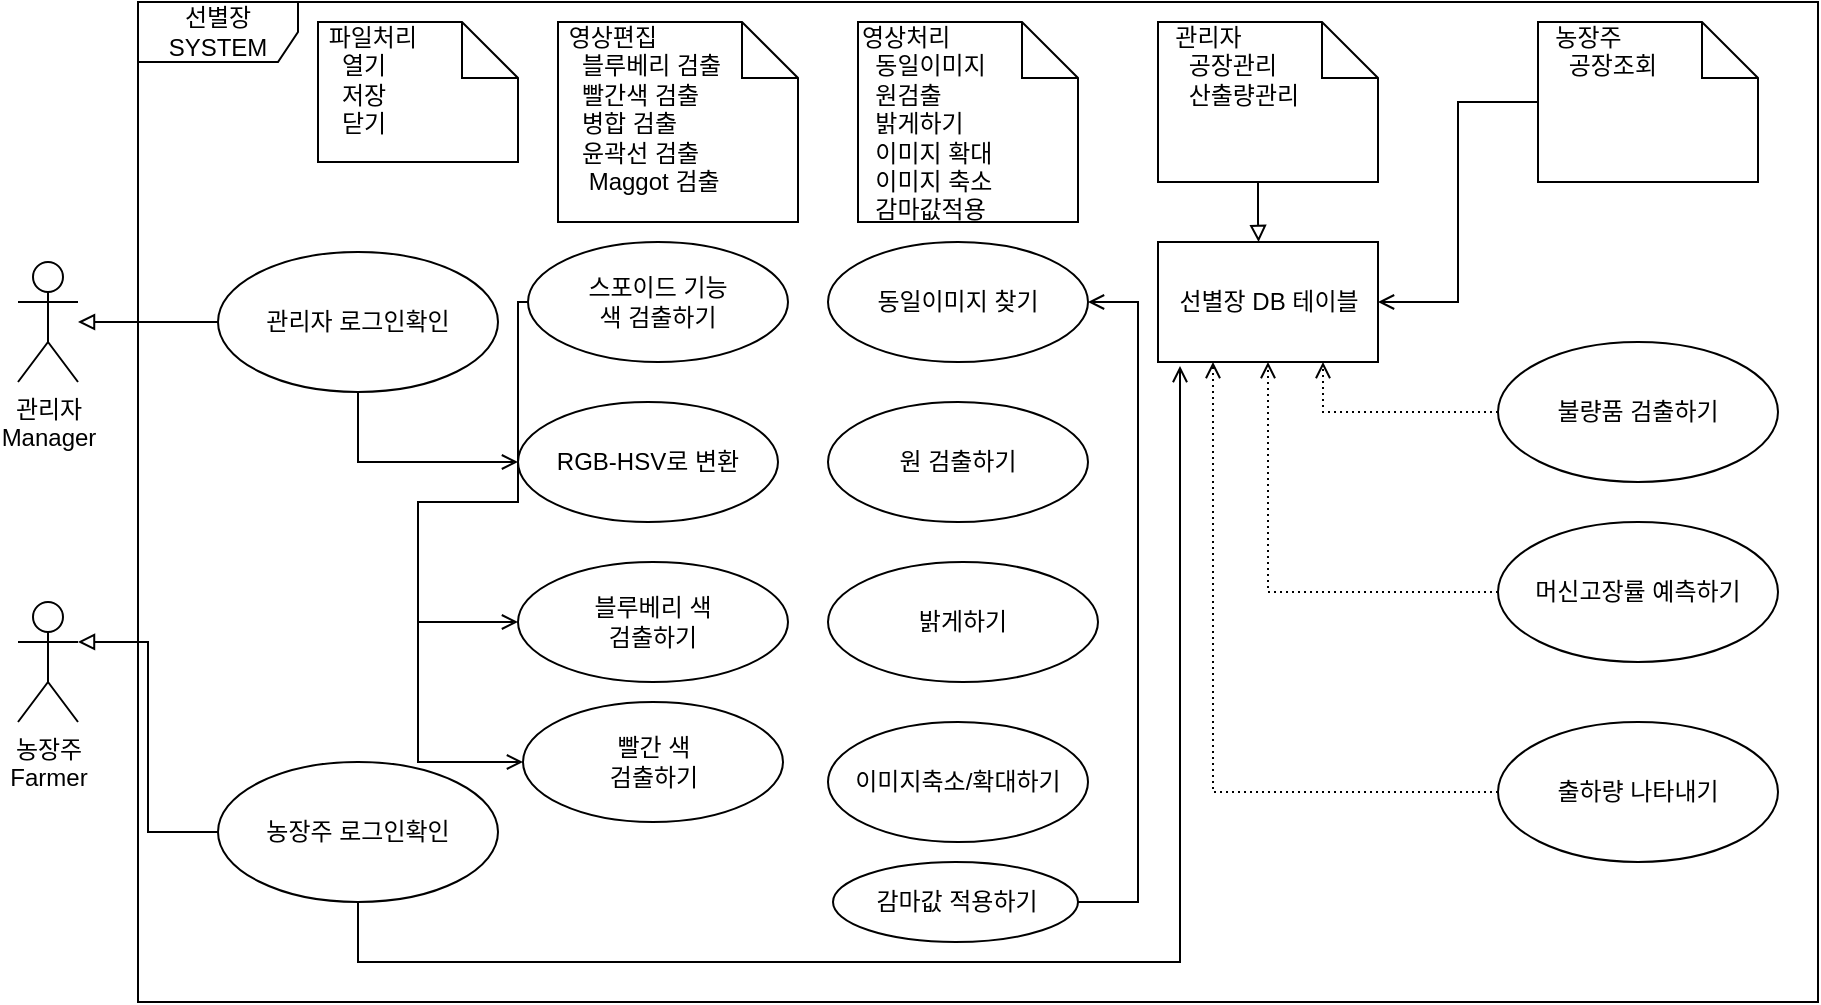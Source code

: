 <mxfile version="13.4.8" type="github">
  <diagram name="Page-1" id="e7e014a7-5840-1c2e-5031-d8a46d1fe8dd">
    <mxGraphModel dx="1038" dy="580" grid="0" gridSize="10" guides="1" tooltips="1" connect="1" arrows="1" fold="1" page="1" pageScale="1" pageWidth="1169" pageHeight="826" background="#ffffff" math="0" shadow="0">
      <root>
        <mxCell id="0" />
        <mxCell id="1" parent="0" />
        <mxCell id="0EXw85Wq1CaKPnBQkr0--65" value="선별장&lt;br&gt;SYSTEM" style="shape=umlFrame;whiteSpace=wrap;html=1;width=80;height=30;" vertex="1" parent="1">
          <mxGeometry x="130" y="10" width="840" height="500" as="geometry" />
        </mxCell>
        <mxCell id="0EXw85Wq1CaKPnBQkr0--41" value="관리자&lt;br&gt;Manager" style="shape=umlActor;verticalLabelPosition=bottom;verticalAlign=top;html=1;outlineConnect=0;" vertex="1" parent="1">
          <mxGeometry x="70" y="140" width="30" height="60" as="geometry" />
        </mxCell>
        <object label="농장주&lt;br&gt;Farmer" 농장주="" id="0EXw85Wq1CaKPnBQkr0--47">
          <mxCell style="shape=umlActor;verticalLabelPosition=bottom;verticalAlign=top;html=1;" vertex="1" parent="1">
            <mxGeometry x="70" y="310" width="30" height="60" as="geometry" />
          </mxCell>
        </object>
        <mxCell id="0EXw85Wq1CaKPnBQkr0--48" value="원 검출하기" style="ellipse;whiteSpace=wrap;html=1;" vertex="1" parent="1">
          <mxGeometry x="475" y="210" width="130" height="60" as="geometry" />
        </mxCell>
        <mxCell id="0EXw85Wq1CaKPnBQkr0--62" value="" style="edgeStyle=orthogonalEdgeStyle;rounded=0;orthogonalLoop=1;jettySize=auto;html=1;startArrow=none;startFill=0;endArrow=block;endFill=0;" edge="1" parent="1" source="0EXw85Wq1CaKPnBQkr0--51" target="0EXw85Wq1CaKPnBQkr0--41">
          <mxGeometry relative="1" as="geometry" />
        </mxCell>
        <mxCell id="0EXw85Wq1CaKPnBQkr0--96" style="edgeStyle=orthogonalEdgeStyle;rounded=0;orthogonalLoop=1;jettySize=auto;html=1;startArrow=none;startFill=0;endArrow=open;endFill=0;exitX=0.5;exitY=1;exitDx=0;exitDy=0;" edge="1" parent="1" source="0EXw85Wq1CaKPnBQkr0--51" target="0EXw85Wq1CaKPnBQkr0--93">
          <mxGeometry relative="1" as="geometry">
            <Array as="points">
              <mxPoint x="240" y="240" />
            </Array>
          </mxGeometry>
        </mxCell>
        <mxCell id="0EXw85Wq1CaKPnBQkr0--51" value="관리자 로그인확인" style="ellipse;whiteSpace=wrap;html=1;" vertex="1" parent="1">
          <mxGeometry x="170" y="135" width="140" height="70" as="geometry" />
        </mxCell>
        <mxCell id="0EXw85Wq1CaKPnBQkr0--52" value="동일이미지 찾기" style="ellipse;whiteSpace=wrap;html=1;" vertex="1" parent="1">
          <mxGeometry x="475" y="130" width="130" height="60" as="geometry" />
        </mxCell>
        <mxCell id="0EXw85Wq1CaKPnBQkr0--89" style="edgeStyle=orthogonalEdgeStyle;rounded=0;orthogonalLoop=1;jettySize=auto;html=1;entryX=1;entryY=0.333;entryDx=0;entryDy=0;entryPerimeter=0;startArrow=none;startFill=0;endArrow=block;endFill=0;" edge="1" parent="1" source="0EXw85Wq1CaKPnBQkr0--53" target="0EXw85Wq1CaKPnBQkr0--47">
          <mxGeometry relative="1" as="geometry" />
        </mxCell>
        <mxCell id="0EXw85Wq1CaKPnBQkr0--90" style="edgeStyle=orthogonalEdgeStyle;rounded=0;orthogonalLoop=1;jettySize=auto;html=1;startArrow=none;startFill=0;endArrow=open;endFill=0;" edge="1" parent="1" source="0EXw85Wq1CaKPnBQkr0--53">
          <mxGeometry relative="1" as="geometry">
            <mxPoint x="651" y="192" as="targetPoint" />
            <Array as="points">
              <mxPoint x="240" y="490" />
              <mxPoint x="651" y="490" />
            </Array>
          </mxGeometry>
        </mxCell>
        <mxCell id="0EXw85Wq1CaKPnBQkr0--53" value="농장주 로그인확인" style="ellipse;whiteSpace=wrap;html=1;" vertex="1" parent="1">
          <mxGeometry x="170" y="390" width="140" height="70" as="geometry" />
        </mxCell>
        <mxCell id="0EXw85Wq1CaKPnBQkr0--54" value="밝게하기" style="ellipse;whiteSpace=wrap;html=1;" vertex="1" parent="1">
          <mxGeometry x="475" y="290" width="135" height="60" as="geometry" />
        </mxCell>
        <mxCell id="0EXw85Wq1CaKPnBQkr0--85" style="edgeStyle=orthogonalEdgeStyle;rounded=0;orthogonalLoop=1;jettySize=auto;html=1;entryX=0.75;entryY=1;entryDx=0;entryDy=0;startArrow=none;startFill=0;endArrow=open;endFill=0;dashed=1;dashPattern=1 2;" edge="1" parent="1" source="0EXw85Wq1CaKPnBQkr0--57" target="0EXw85Wq1CaKPnBQkr0--81">
          <mxGeometry relative="1" as="geometry" />
        </mxCell>
        <mxCell id="0EXw85Wq1CaKPnBQkr0--57" value="불량품 검출하기" style="ellipse;whiteSpace=wrap;html=1;" vertex="1" parent="1">
          <mxGeometry x="810" y="180" width="140" height="70" as="geometry" />
        </mxCell>
        <mxCell id="0EXw85Wq1CaKPnBQkr0--60" style="edgeStyle=orthogonalEdgeStyle;rounded=0;orthogonalLoop=1;jettySize=auto;html=1;startArrow=none;startFill=0;dashed=1;dashPattern=1 2;endArrow=open;endFill=0;" edge="1" parent="1" source="0EXw85Wq1CaKPnBQkr0--58" target="0EXw85Wq1CaKPnBQkr0--81">
          <mxGeometry relative="1" as="geometry">
            <mxPoint x="669.94" y="210" as="targetPoint" />
          </mxGeometry>
        </mxCell>
        <mxCell id="0EXw85Wq1CaKPnBQkr0--58" value="머신고장률 예측하기" style="ellipse;whiteSpace=wrap;html=1;" vertex="1" parent="1">
          <mxGeometry x="810" y="270" width="140" height="70" as="geometry" />
        </mxCell>
        <mxCell id="0EXw85Wq1CaKPnBQkr0--61" value="이미지축소/확대하기" style="ellipse;whiteSpace=wrap;html=1;" vertex="1" parent="1">
          <mxGeometry x="475" y="370" width="130" height="60" as="geometry" />
        </mxCell>
        <mxCell id="0EXw85Wq1CaKPnBQkr0--67" style="edgeStyle=orthogonalEdgeStyle;rounded=0;orthogonalLoop=1;jettySize=auto;html=1;startArrow=none;startFill=0;endArrow=open;endFill=0;dashed=1;dashPattern=1 2;entryX=0.25;entryY=1;entryDx=0;entryDy=0;" edge="1" parent="1" source="0EXw85Wq1CaKPnBQkr0--66" target="0EXw85Wq1CaKPnBQkr0--81">
          <mxGeometry relative="1" as="geometry">
            <mxPoint x="660" y="210" as="targetPoint" />
          </mxGeometry>
        </mxCell>
        <mxCell id="0EXw85Wq1CaKPnBQkr0--66" value="출하량 나타내기" style="ellipse;whiteSpace=wrap;html=1;" vertex="1" parent="1">
          <mxGeometry x="810" y="370" width="140" height="70" as="geometry" />
        </mxCell>
        <mxCell id="0EXw85Wq1CaKPnBQkr0--70" value="&amp;nbsp;파일처리&lt;br&gt;&amp;nbsp; &amp;nbsp;열기&lt;br&gt;&amp;nbsp; &amp;nbsp;저장&lt;br&gt;&amp;nbsp; &amp;nbsp;닫기" style="shape=note;whiteSpace=wrap;html=1;size=28;verticalAlign=top;align=left;spacingTop=-6;" vertex="1" parent="1">
          <mxGeometry x="220" y="20" width="100" height="70" as="geometry" />
        </mxCell>
        <mxCell id="0EXw85Wq1CaKPnBQkr0--71" value="영상처리&lt;br&gt;&amp;nbsp; 동일이미지&lt;br&gt;&amp;nbsp; 원검출&lt;br&gt;&amp;nbsp; 밝게하기&lt;br&gt;&amp;nbsp; 이미지 확대&lt;br&gt;&amp;nbsp; 이미지 축소&lt;br&gt;&amp;nbsp; 감마값적용" style="shape=note;whiteSpace=wrap;html=1;size=28;verticalAlign=top;align=left;spacingTop=-6;" vertex="1" parent="1">
          <mxGeometry x="490" y="20" width="110" height="100" as="geometry" />
        </mxCell>
        <mxCell id="0EXw85Wq1CaKPnBQkr0--84" style="edgeStyle=orthogonalEdgeStyle;rounded=0;orthogonalLoop=1;jettySize=auto;html=1;entryX=0.667;entryY=0.24;entryDx=0;entryDy=0;entryPerimeter=0;startArrow=none;startFill=0;endArrow=block;endFill=0;" edge="1" parent="1" source="0EXw85Wq1CaKPnBQkr0--72" target="0EXw85Wq1CaKPnBQkr0--65">
          <mxGeometry relative="1" as="geometry">
            <Array as="points">
              <mxPoint x="690" y="120" />
              <mxPoint x="690" y="120" />
            </Array>
          </mxGeometry>
        </mxCell>
        <mxCell id="0EXw85Wq1CaKPnBQkr0--72" value="&amp;nbsp; 관리자&lt;br&gt;&amp;nbsp; &amp;nbsp; 공장관리&lt;br&gt;&amp;nbsp; &amp;nbsp; 산출량관리" style="shape=note;whiteSpace=wrap;html=1;size=28;verticalAlign=top;align=left;spacingTop=-6;" vertex="1" parent="1">
          <mxGeometry x="640" y="20" width="110" height="80" as="geometry" />
        </mxCell>
        <mxCell id="0EXw85Wq1CaKPnBQkr0--75" style="edgeStyle=orthogonalEdgeStyle;rounded=0;orthogonalLoop=1;jettySize=auto;html=1;entryX=1;entryY=0.5;entryDx=0;entryDy=0;startArrow=none;startFill=0;endArrow=open;endFill=0;" edge="1" parent="1" source="0EXw85Wq1CaKPnBQkr0--73" target="0EXw85Wq1CaKPnBQkr0--81">
          <mxGeometry relative="1" as="geometry">
            <mxPoint x="730" y="175" as="targetPoint" />
          </mxGeometry>
        </mxCell>
        <mxCell id="0EXw85Wq1CaKPnBQkr0--73" value="&amp;nbsp; 농장주&lt;br&gt;&amp;nbsp; &amp;nbsp; 공장조회" style="shape=note;whiteSpace=wrap;html=1;size=28;verticalAlign=top;align=left;spacingTop=-6;" vertex="1" parent="1">
          <mxGeometry x="830" y="20" width="110" height="80" as="geometry" />
        </mxCell>
        <mxCell id="0EXw85Wq1CaKPnBQkr0--76" value="&amp;nbsp;영상편집&lt;br&gt;&amp;nbsp; &amp;nbsp;블루베리 검출&lt;br&gt;&amp;nbsp; &amp;nbsp;빨간색 검출&lt;br&gt;&amp;nbsp; &amp;nbsp;병합 검출&lt;br&gt;&amp;nbsp; &amp;nbsp;윤곽선 검출&lt;br&gt;&amp;nbsp; &amp;nbsp; Maggot 검출&lt;br&gt;&lt;br&gt;&amp;nbsp;" style="shape=note;whiteSpace=wrap;html=1;size=28;verticalAlign=top;align=left;spacingTop=-6;" vertex="1" parent="1">
          <mxGeometry x="340" y="20" width="120" height="100" as="geometry" />
        </mxCell>
        <mxCell id="0EXw85Wq1CaKPnBQkr0--81" value="선별장 DB 테이블" style="html=1;" vertex="1" parent="1">
          <mxGeometry x="640" y="130" width="110" height="60" as="geometry" />
        </mxCell>
        <mxCell id="0EXw85Wq1CaKPnBQkr0--97" style="edgeStyle=orthogonalEdgeStyle;rounded=0;orthogonalLoop=1;jettySize=auto;html=1;entryX=0;entryY=0.5;entryDx=0;entryDy=0;startArrow=none;startFill=0;endArrow=open;endFill=0;" edge="1" parent="1" source="0EXw85Wq1CaKPnBQkr0--92" target="0EXw85Wq1CaKPnBQkr0--94">
          <mxGeometry relative="1" as="geometry">
            <Array as="points">
              <mxPoint x="320" y="160" />
              <mxPoint x="320" y="260" />
              <mxPoint x="270" y="260" />
              <mxPoint x="270" y="320" />
            </Array>
          </mxGeometry>
        </mxCell>
        <mxCell id="0EXw85Wq1CaKPnBQkr0--92" value="스포이드 기능&lt;br&gt;색 검출하기" style="ellipse;whiteSpace=wrap;html=1;" vertex="1" parent="1">
          <mxGeometry x="325" y="130" width="130" height="60" as="geometry" />
        </mxCell>
        <mxCell id="0EXw85Wq1CaKPnBQkr0--93" value="RGB-HSV로 변환" style="ellipse;whiteSpace=wrap;html=1;" vertex="1" parent="1">
          <mxGeometry x="320" y="210" width="130" height="60" as="geometry" />
        </mxCell>
        <mxCell id="0EXw85Wq1CaKPnBQkr0--94" value="블루베리 색 &lt;br&gt;검출하기" style="ellipse;whiteSpace=wrap;html=1;" vertex="1" parent="1">
          <mxGeometry x="320" y="290" width="135" height="60" as="geometry" />
        </mxCell>
        <mxCell id="0EXw85Wq1CaKPnBQkr0--95" value="빨간 색&lt;br&gt;검출하기" style="ellipse;whiteSpace=wrap;html=1;" vertex="1" parent="1">
          <mxGeometry x="322.5" y="360" width="130" height="60" as="geometry" />
        </mxCell>
        <mxCell id="0EXw85Wq1CaKPnBQkr0--98" style="edgeStyle=orthogonalEdgeStyle;rounded=0;orthogonalLoop=1;jettySize=auto;html=1;entryX=0;entryY=0.5;entryDx=0;entryDy=0;startArrow=none;startFill=0;endArrow=open;endFill=0;" edge="1" parent="1" source="0EXw85Wq1CaKPnBQkr0--92" target="0EXw85Wq1CaKPnBQkr0--95">
          <mxGeometry relative="1" as="geometry">
            <mxPoint x="325" y="160" as="sourcePoint" />
            <mxPoint x="320" y="320" as="targetPoint" />
            <Array as="points">
              <mxPoint x="320" y="160" />
              <mxPoint x="320" y="260" />
              <mxPoint x="270" y="260" />
              <mxPoint x="270" y="390" />
            </Array>
          </mxGeometry>
        </mxCell>
        <mxCell id="0EXw85Wq1CaKPnBQkr0--99" value="감마값 적용하기" style="ellipse;whiteSpace=wrap;html=1;" vertex="1" parent="1">
          <mxGeometry x="477.5" y="440" width="122.5" height="40" as="geometry" />
        </mxCell>
        <mxCell id="0EXw85Wq1CaKPnBQkr0--100" style="edgeStyle=orthogonalEdgeStyle;rounded=0;orthogonalLoop=1;jettySize=auto;html=1;startArrow=none;startFill=0;endArrow=open;endFill=0;exitX=1;exitY=0.5;exitDx=0;exitDy=0;" edge="1" parent="1" source="0EXw85Wq1CaKPnBQkr0--99" target="0EXw85Wq1CaKPnBQkr0--52">
          <mxGeometry relative="1" as="geometry">
            <Array as="points">
              <mxPoint x="630" y="460" />
              <mxPoint x="630" y="160" />
            </Array>
          </mxGeometry>
        </mxCell>
      </root>
    </mxGraphModel>
  </diagram>
</mxfile>
